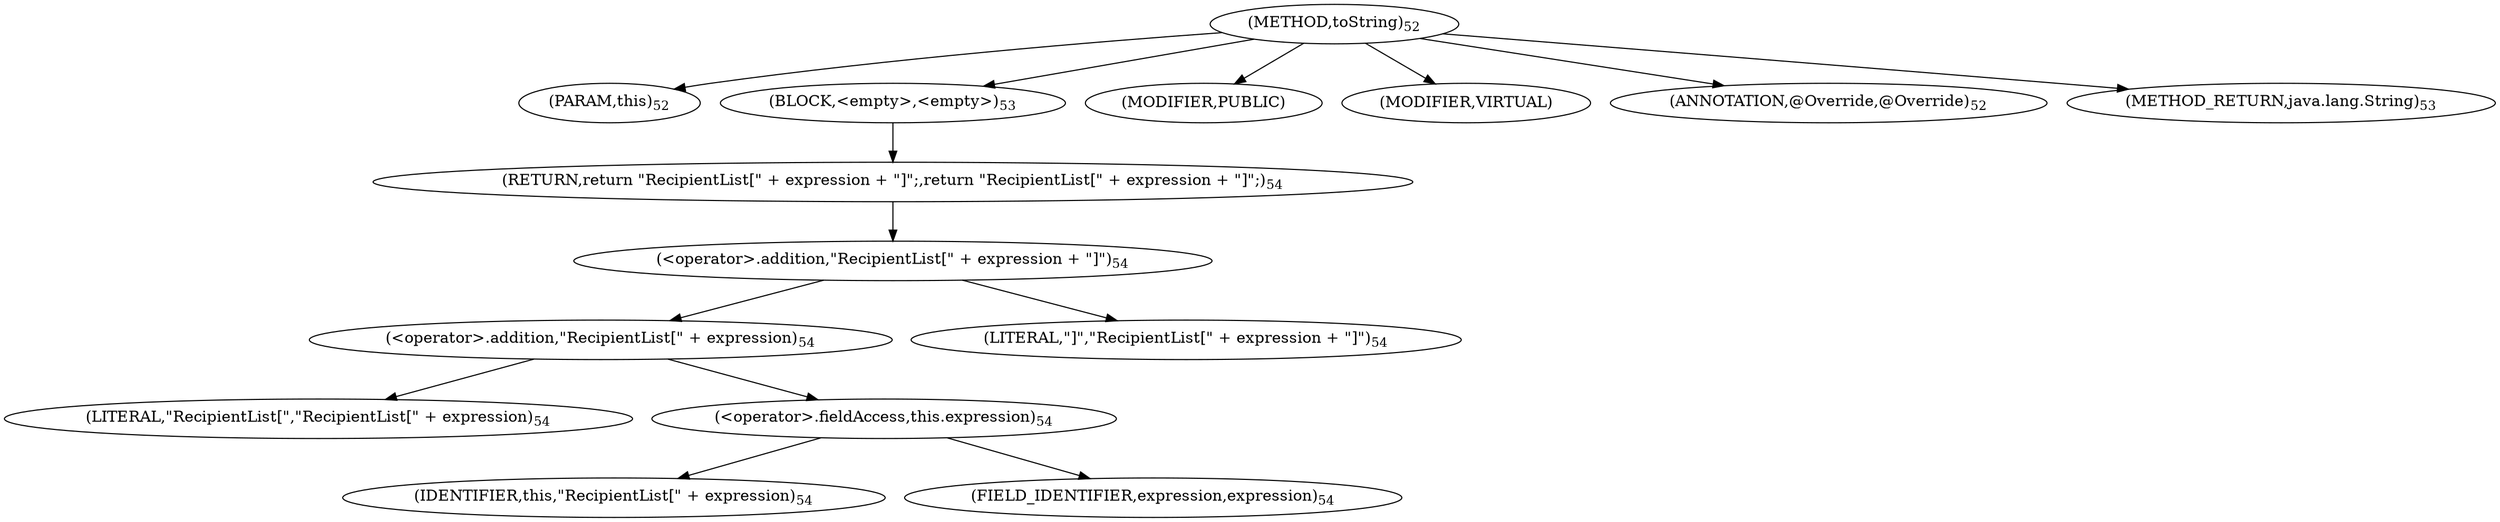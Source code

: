 digraph "toString" {  
"45" [label = <(METHOD,toString)<SUB>52</SUB>> ]
"46" [label = <(PARAM,this)<SUB>52</SUB>> ]
"47" [label = <(BLOCK,&lt;empty&gt;,&lt;empty&gt;)<SUB>53</SUB>> ]
"48" [label = <(RETURN,return &quot;RecipientList[&quot; + expression + &quot;]&quot;;,return &quot;RecipientList[&quot; + expression + &quot;]&quot;;)<SUB>54</SUB>> ]
"49" [label = <(&lt;operator&gt;.addition,&quot;RecipientList[&quot; + expression + &quot;]&quot;)<SUB>54</SUB>> ]
"50" [label = <(&lt;operator&gt;.addition,&quot;RecipientList[&quot; + expression)<SUB>54</SUB>> ]
"51" [label = <(LITERAL,&quot;RecipientList[&quot;,&quot;RecipientList[&quot; + expression)<SUB>54</SUB>> ]
"52" [label = <(&lt;operator&gt;.fieldAccess,this.expression)<SUB>54</SUB>> ]
"53" [label = <(IDENTIFIER,this,&quot;RecipientList[&quot; + expression)<SUB>54</SUB>> ]
"54" [label = <(FIELD_IDENTIFIER,expression,expression)<SUB>54</SUB>> ]
"55" [label = <(LITERAL,&quot;]&quot;,&quot;RecipientList[&quot; + expression + &quot;]&quot;)<SUB>54</SUB>> ]
"56" [label = <(MODIFIER,PUBLIC)> ]
"57" [label = <(MODIFIER,VIRTUAL)> ]
"58" [label = <(ANNOTATION,@Override,@Override)<SUB>52</SUB>> ]
"59" [label = <(METHOD_RETURN,java.lang.String)<SUB>53</SUB>> ]
  "45" -> "46" 
  "45" -> "47" 
  "45" -> "56" 
  "45" -> "57" 
  "45" -> "58" 
  "45" -> "59" 
  "47" -> "48" 
  "48" -> "49" 
  "49" -> "50" 
  "49" -> "55" 
  "50" -> "51" 
  "50" -> "52" 
  "52" -> "53" 
  "52" -> "54" 
}
